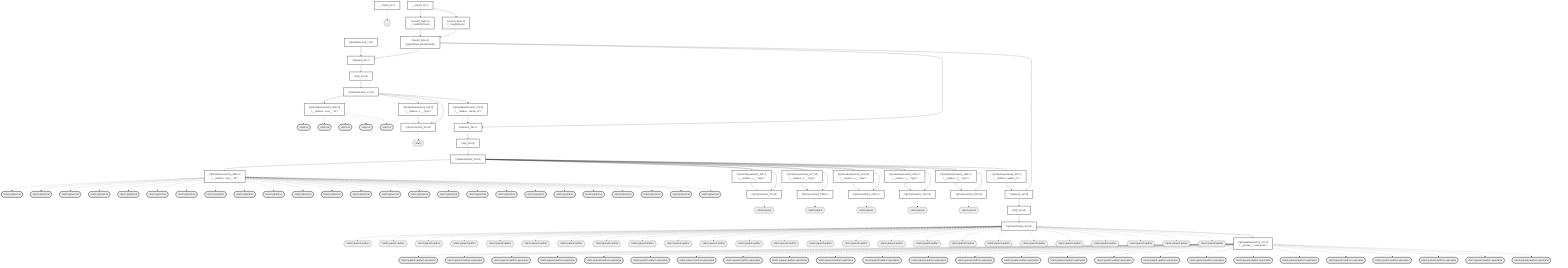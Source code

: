 graph TD
    classDef path fill:#eee,stroke:#000
    classDef plan fill:#fff,stroke-width:3px
    classDef itemplan fill:#fff,stroke-width:6px
    classDef sideeffectplan fill:#f00,stroke-width:6px

    %% subgraph fields
    P1{{"~"}}:::path
    P2{{">item"}}:::path
    P3{{">item>parent"}}:::path
    P4([">item>parent>id"]):::path
    %% P3 -.-> P4
    P5{{">item>parent>author"}}:::path
    P6([">item>parent>author>username"]):::path
    %% P5 -.-> P6
    %% P3 -.-> P5
    P7([">item>parent>id"]):::path
    %% P3 -.-> P7
    P8{{">item>parent>author"}}:::path
    P9([">item>parent>author>username"]):::path
    %% P8 -.-> P9
    %% P3 -.-> P8
    P10([">item>parent>id"]):::path
    %% P3 -.-> P10
    P11{{">item>parent>author"}}:::path
    P12([">item>parent>author>username"]):::path
    %% P11 -.-> P12
    %% P3 -.-> P11
    P13([">item>parent>id"]):::path
    %% P3 -.-> P13
    P14{{">item>parent>author"}}:::path
    P15([">item>parent>author>username"]):::path
    %% P14 -.-> P15
    %% P3 -.-> P14
    P16([">item>parent>id"]):::path
    %% P3 -.-> P16
    P17{{">item>parent>author"}}:::path
    P18([">item>parent>author>username"]):::path
    %% P17 -.-> P18
    %% P3 -.-> P17
    %% P2 -.-> P3
    P19([">item>id"]):::path
    %% P2 -.-> P19
    P20{{">item>parent"}}:::path
    P21([">item>parent>id"]):::path
    %% P20 -.-> P21
    P22{{">item>parent>author"}}:::path
    P23([">item>parent>author>username"]):::path
    %% P22 -.-> P23
    %% P20 -.-> P22
    P24([">item>parent>id"]):::path
    %% P20 -.-> P24
    P25{{">item>parent>author"}}:::path
    P26([">item>parent>author>username"]):::path
    %% P25 -.-> P26
    %% P20 -.-> P25
    P27([">item>parent>id"]):::path
    %% P20 -.-> P27
    P28{{">item>parent>author"}}:::path
    P29([">item>parent>author>username"]):::path
    %% P28 -.-> P29
    %% P20 -.-> P28
    P30([">item>parent>id"]):::path
    %% P20 -.-> P30
    P31{{">item>parent>author"}}:::path
    P32([">item>parent>author>username"]):::path
    %% P31 -.-> P32
    %% P20 -.-> P31
    P33([">item>parent>id"]):::path
    %% P20 -.-> P33
    P34{{">item>parent>author"}}:::path
    P35([">item>parent>author>username"]):::path
    %% P34 -.-> P35
    %% P20 -.-> P34
    %% P2 -.-> P20
    P36([">item>id"]):::path
    %% P2 -.-> P36
    P37{{">item>parent"}}:::path
    P38([">item>parent>id"]):::path
    %% P37 -.-> P38
    P39{{">item>parent>author"}}:::path
    P40([">item>parent>author>username"]):::path
    %% P39 -.-> P40
    %% P37 -.-> P39
    P41([">item>parent>id"]):::path
    %% P37 -.-> P41
    P42{{">item>parent>author"}}:::path
    P43([">item>parent>author>username"]):::path
    %% P42 -.-> P43
    %% P37 -.-> P42
    P44([">item>parent>id"]):::path
    %% P37 -.-> P44
    P45{{">item>parent>author"}}:::path
    P46([">item>parent>author>username"]):::path
    %% P45 -.-> P46
    %% P37 -.-> P45
    P47([">item>parent>id"]):::path
    %% P37 -.-> P47
    P48{{">item>parent>author"}}:::path
    P49([">item>parent>author>username"]):::path
    %% P48 -.-> P49
    %% P37 -.-> P48
    P50([">item>parent>id"]):::path
    %% P37 -.-> P50
    P51{{">item>parent>author"}}:::path
    P52([">item>parent>author>username"]):::path
    %% P51 -.-> P52
    %% P37 -.-> P51
    %% P2 -.-> P37
    P53([">item>id"]):::path
    %% P2 -.-> P53
    P54{{">item>parent"}}:::path
    P55([">item>parent>id"]):::path
    %% P54 -.-> P55
    P56{{">item>parent>author"}}:::path
    P57([">item>parent>author>username"]):::path
    %% P56 -.-> P57
    %% P54 -.-> P56
    P58([">item>parent>id"]):::path
    %% P54 -.-> P58
    P59{{">item>parent>author"}}:::path
    P60([">item>parent>author>username"]):::path
    %% P59 -.-> P60
    %% P54 -.-> P59
    P61([">item>parent>id"]):::path
    %% P54 -.-> P61
    P62{{">item>parent>author"}}:::path
    P63([">item>parent>author>username"]):::path
    %% P62 -.-> P63
    %% P54 -.-> P62
    P64([">item>parent>id"]):::path
    %% P54 -.-> P64
    P65{{">item>parent>author"}}:::path
    P66([">item>parent>author>username"]):::path
    %% P65 -.-> P66
    %% P54 -.-> P65
    P67([">item>parent>id"]):::path
    %% P54 -.-> P67
    P68{{">item>parent>author"}}:::path
    P69([">item>parent>author>username"]):::path
    %% P68 -.-> P69
    %% P54 -.-> P68
    %% P2 -.-> P54
    P70([">item>id"]):::path
    %% P2 -.-> P70
    P71{{">item>parent"}}:::path
    P72([">item>parent>id"]):::path
    %% P71 -.-> P72
    P73{{">item>parent>author"}}:::path
    P74([">item>parent>author>username"]):::path
    %% P73 -.-> P74
    %% P71 -.-> P73
    P75([">item>parent>id"]):::path
    %% P71 -.-> P75
    P76{{">item>parent>author"}}:::path
    P77([">item>parent>author>username"]):::path
    %% P76 -.-> P77
    %% P71 -.-> P76
    P78([">item>parent>id"]):::path
    %% P71 -.-> P78
    P79{{">item>parent>author"}}:::path
    P80([">item>parent>author>username"]):::path
    %% P79 -.-> P80
    %% P71 -.-> P79
    P81([">item>parent>id"]):::path
    %% P71 -.-> P81
    P82{{">item>parent>author"}}:::path
    P83([">item>parent>author>username"]):::path
    %% P82 -.-> P83
    %% P71 -.-> P82
    P84([">item>parent>id"]):::path
    %% P71 -.-> P84
    P85{{">item>parent>author"}}:::path
    P86([">item>parent>author>username"]):::path
    %% P85 -.-> P86
    %% P71 -.-> P85
    %% P2 -.-> P71
    P87([">item>id"]):::path
    %% P2 -.-> P87
    %% P1 -.-> P2
    %% end

    %% define plans
    __Value_3["__Value[_3∈0]<br /><context>"]:::plan
    __Value_5["__Value[_5∈0]<br /><rootValue>"]:::plan
    InputStaticLeaf_7["InputStaticLeaf[_7∈0]"]:::plan
    PgSelect_8["PgSelect[_8∈0]<br /><relational_items>"]:::plan
    First_12["First[_12∈0]"]:::plan
    PgSelectSingle_13["PgSelectSingle[_13∈0]<br /><relational_items>"]:::plan
    PgClassExpression_14["PgClassExpression[_14∈0]<br /><__relation...s__.#quot;type#quot;>"]:::plan
    PgPolymorphic_15["PgPolymorphic[_15∈0]"]:::plan
    PgClassExpression_23["PgClassExpression[_23∈0]<br /><__relation...parent_id#quot;>"]:::plan
    PgSelect_24["PgSelect[_24∈0]<br /><relational_items>"]:::plan
    First_28["First[_28∈0]"]:::plan
    PgSelectSingle_29["PgSelectSingle[_29∈0]<br /><relational_items>"]:::plan
    PgClassExpression_30["PgClassExpression[_30∈0]<br /><__relation...s__.#quot;type#quot;>"]:::plan
    PgPolymorphic_31["PgPolymorphic[_31∈0]"]:::plan
    PgClassExpression_40["PgClassExpression[_40∈0]<br /><__relation...author_id#quot;>"]:::plan
    PgSelect_41["PgSelect[_41∈0]<br /><people>"]:::plan
    First_45["First[_45∈0]"]:::plan
    PgSelectSingle_46["PgSelectSingle[_46∈0]<br /><people>"]:::plan
    PgClassExpression_47["PgClassExpression[_47∈0]<br /><__people__.#quot;username#quot;>"]:::plan
    PgClassExpression_127["PgClassExpression[_127∈0]<br /><__relation...s__.#quot;type#quot;>"]:::plan
    PgPolymorphic_128["PgPolymorphic[_128∈0]"]:::plan
    PgClassExpression_224["PgClassExpression[_224∈0]<br /><__relation...s__.#quot;type#quot;>"]:::plan
    PgPolymorphic_225["PgPolymorphic[_225∈0]"]:::plan
    PgClassExpression_321["PgClassExpression[_321∈0]<br /><__relation...s__.#quot;type#quot;>"]:::plan
    PgPolymorphic_322["PgPolymorphic[_322∈0]"]:::plan
    PgClassExpression_404["PgClassExpression[_404∈0]<br /><__relation...ems__.#quot;id#quot;>"]:::plan
    PgClassExpression_418["PgClassExpression[_418∈0]<br /><__relation...s__.#quot;type#quot;>"]:::plan
    PgPolymorphic_419["PgPolymorphic[_419∈0]"]:::plan
    PgClassExpression_484["PgClassExpression[_484∈0]<br /><__relation...ems__.#quot;id#quot;>"]:::plan
    Access_494["Access[_494∈0]<br /><_3.pgSettings>"]:::plan
    Access_495["Access[_495∈0]<br /><_3.withPgClient>"]:::plan
    Object_496["Object[_496∈0]<br /><{pgSettings,withPgClient}>"]:::plan

    %% plan dependencies
    Object_496 --> PgSelect_8
    InputStaticLeaf_7 --> PgSelect_8
    PgSelect_8 --> First_12
    First_12 --> PgSelectSingle_13
    PgSelectSingle_13 --> PgClassExpression_14
    PgSelectSingle_13 --> PgPolymorphic_15
    PgClassExpression_14 --> PgPolymorphic_15
    PgSelectSingle_13 --> PgClassExpression_23
    Object_496 --> PgSelect_24
    PgClassExpression_23 --> PgSelect_24
    PgSelect_24 --> First_28
    First_28 --> PgSelectSingle_29
    PgSelectSingle_29 --> PgClassExpression_30
    PgSelectSingle_29 --> PgPolymorphic_31
    PgClassExpression_30 --> PgPolymorphic_31
    PgSelectSingle_29 --> PgClassExpression_40
    Object_496 --> PgSelect_41
    PgClassExpression_40 --> PgSelect_41
    PgSelect_41 --> First_45
    First_45 --> PgSelectSingle_46
    PgSelectSingle_46 --> PgClassExpression_47
    PgSelectSingle_29 --> PgClassExpression_127
    PgSelectSingle_29 --> PgPolymorphic_128
    PgClassExpression_127 --> PgPolymorphic_128
    PgSelectSingle_29 --> PgClassExpression_224
    PgSelectSingle_29 --> PgPolymorphic_225
    PgClassExpression_224 --> PgPolymorphic_225
    PgSelectSingle_29 --> PgClassExpression_321
    PgSelectSingle_29 --> PgPolymorphic_322
    PgClassExpression_321 --> PgPolymorphic_322
    PgSelectSingle_13 --> PgClassExpression_404
    PgSelectSingle_29 --> PgClassExpression_418
    PgSelectSingle_29 --> PgPolymorphic_419
    PgClassExpression_418 --> PgPolymorphic_419
    PgSelectSingle_29 --> PgClassExpression_484
    __Value_3 --> Access_494
    __Value_3 --> Access_495
    Access_494 --> Object_496
    Access_495 --> Object_496

    %% plan-to-path relationships
    __Value_5 -.-> P1
    PgPolymorphic_15 -.-> P2
    PgPolymorphic_31 -.-> P3
    PgClassExpression_484 -.-> P4
    PgSelectSingle_46 -.-> P5
    PgClassExpression_47 -.-> P6
    PgClassExpression_484 -.-> P7
    PgSelectSingle_46 -.-> P8
    PgClassExpression_47 -.-> P9
    PgClassExpression_484 -.-> P10
    PgSelectSingle_46 -.-> P11
    PgClassExpression_47 -.-> P12
    PgClassExpression_484 -.-> P13
    PgSelectSingle_46 -.-> P14
    PgClassExpression_47 -.-> P15
    PgClassExpression_484 -.-> P16
    PgSelectSingle_46 -.-> P17
    PgClassExpression_47 -.-> P18
    PgClassExpression_404 -.-> P19
    PgPolymorphic_128 -.-> P20
    PgClassExpression_484 -.-> P21
    PgSelectSingle_46 -.-> P22
    PgClassExpression_47 -.-> P23
    PgClassExpression_484 -.-> P24
    PgSelectSingle_46 -.-> P25
    PgClassExpression_47 -.-> P26
    PgClassExpression_484 -.-> P27
    PgSelectSingle_46 -.-> P28
    PgClassExpression_47 -.-> P29
    PgClassExpression_484 -.-> P30
    PgSelectSingle_46 -.-> P31
    PgClassExpression_47 -.-> P32
    PgClassExpression_484 -.-> P33
    PgSelectSingle_46 -.-> P34
    PgClassExpression_47 -.-> P35
    PgClassExpression_404 -.-> P36
    PgPolymorphic_225 -.-> P37
    PgClassExpression_484 -.-> P38
    PgSelectSingle_46 -.-> P39
    PgClassExpression_47 -.-> P40
    PgClassExpression_484 -.-> P41
    PgSelectSingle_46 -.-> P42
    PgClassExpression_47 -.-> P43
    PgClassExpression_484 -.-> P44
    PgSelectSingle_46 -.-> P45
    PgClassExpression_47 -.-> P46
    PgClassExpression_484 -.-> P47
    PgSelectSingle_46 -.-> P48
    PgClassExpression_47 -.-> P49
    PgClassExpression_484 -.-> P50
    PgSelectSingle_46 -.-> P51
    PgClassExpression_47 -.-> P52
    PgClassExpression_404 -.-> P53
    PgPolymorphic_322 -.-> P54
    PgClassExpression_484 -.-> P55
    PgSelectSingle_46 -.-> P56
    PgClassExpression_47 -.-> P57
    PgClassExpression_484 -.-> P58
    PgSelectSingle_46 -.-> P59
    PgClassExpression_47 -.-> P60
    PgClassExpression_484 -.-> P61
    PgSelectSingle_46 -.-> P62
    PgClassExpression_47 -.-> P63
    PgClassExpression_484 -.-> P64
    PgSelectSingle_46 -.-> P65
    PgClassExpression_47 -.-> P66
    PgClassExpression_484 -.-> P67
    PgSelectSingle_46 -.-> P68
    PgClassExpression_47 -.-> P69
    PgClassExpression_404 -.-> P70
    PgPolymorphic_419 -.-> P71
    PgClassExpression_484 -.-> P72
    PgSelectSingle_46 -.-> P73
    PgClassExpression_47 -.-> P74
    PgClassExpression_484 -.-> P75
    PgSelectSingle_46 -.-> P76
    PgClassExpression_47 -.-> P77
    PgClassExpression_484 -.-> P78
    PgSelectSingle_46 -.-> P79
    PgClassExpression_47 -.-> P80
    PgClassExpression_484 -.-> P81
    PgSelectSingle_46 -.-> P82
    PgClassExpression_47 -.-> P83
    PgClassExpression_484 -.-> P84
    PgSelectSingle_46 -.-> P85
    PgClassExpression_47 -.-> P86
    PgClassExpression_404 -.-> P87

    %% allocate buckets
    classDef bucket0 stroke:#696969
    class __Value_3,__Value_5,InputStaticLeaf_7,PgSelect_8,First_12,PgSelectSingle_13,PgClassExpression_14,PgPolymorphic_15,PgClassExpression_23,PgSelect_24,First_28,PgSelectSingle_29,PgClassExpression_30,PgPolymorphic_31,PgClassExpression_40,PgSelect_41,First_45,PgSelectSingle_46,PgClassExpression_47,PgClassExpression_127,PgPolymorphic_128,PgClassExpression_224,PgPolymorphic_225,PgClassExpression_321,PgPolymorphic_322,PgClassExpression_404,PgClassExpression_418,PgPolymorphic_419,PgClassExpression_484,Access_494,Access_495,Object_496 bucket0